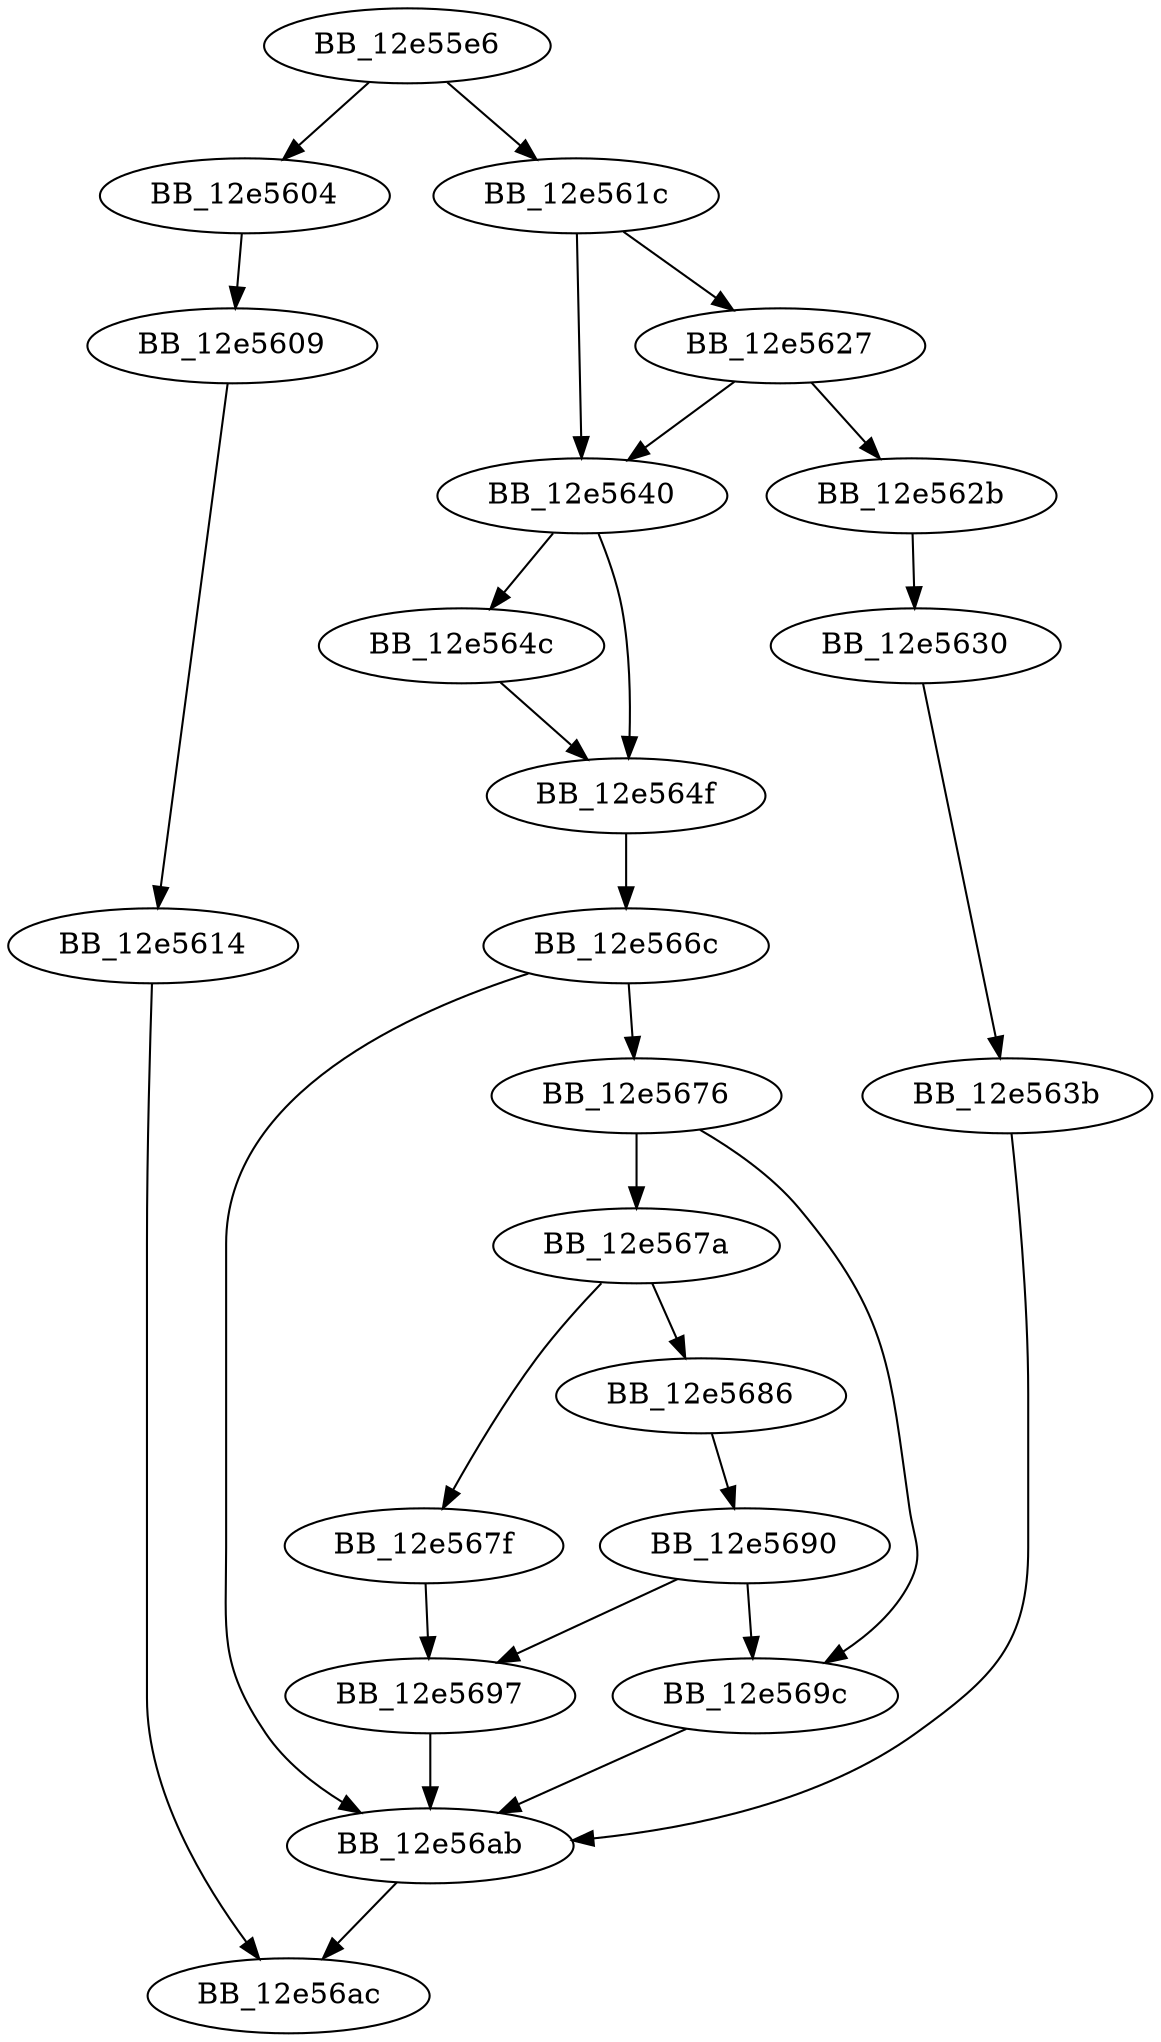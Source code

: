 DiGraph __vsnprintf_helper{
BB_12e55e6->BB_12e5604
BB_12e55e6->BB_12e561c
BB_12e5604->BB_12e5609
BB_12e5609->BB_12e5614
BB_12e5614->BB_12e56ac
BB_12e561c->BB_12e5627
BB_12e561c->BB_12e5640
BB_12e5627->BB_12e562b
BB_12e5627->BB_12e5640
BB_12e562b->BB_12e5630
BB_12e5630->BB_12e563b
BB_12e563b->BB_12e56ab
BB_12e5640->BB_12e564c
BB_12e5640->BB_12e564f
BB_12e564c->BB_12e564f
BB_12e564f->BB_12e566c
BB_12e566c->BB_12e5676
BB_12e566c->BB_12e56ab
BB_12e5676->BB_12e567a
BB_12e5676->BB_12e569c
BB_12e567a->BB_12e567f
BB_12e567a->BB_12e5686
BB_12e567f->BB_12e5697
BB_12e5686->BB_12e5690
BB_12e5690->BB_12e5697
BB_12e5690->BB_12e569c
BB_12e5697->BB_12e56ab
BB_12e569c->BB_12e56ab
BB_12e56ab->BB_12e56ac
}
